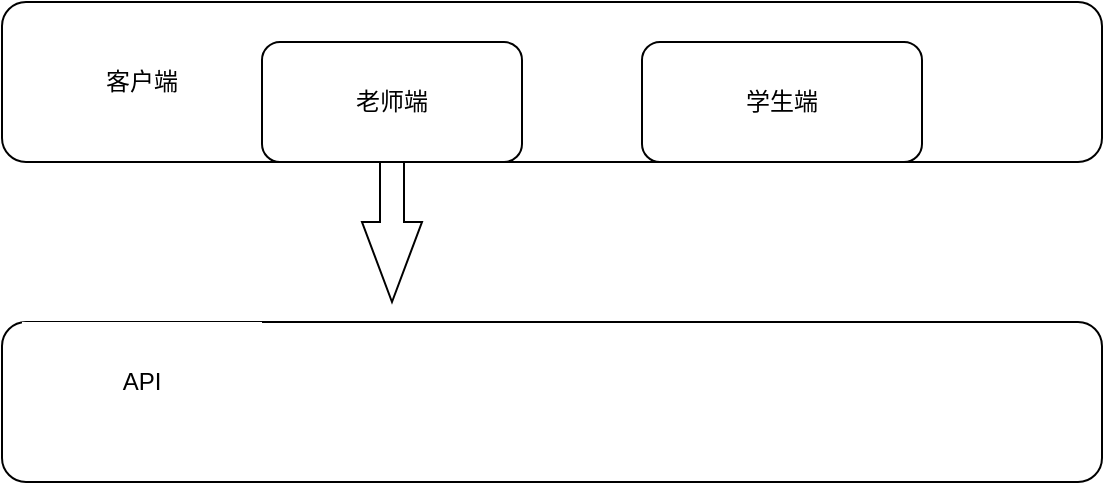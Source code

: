 <mxfile version="21.3.8" type="github">
  <diagram name="第 1 页" id="KlaEcMoT_6uGz8R-hTSm">
    <mxGraphModel dx="1194" dy="766" grid="1" gridSize="10" guides="1" tooltips="1" connect="1" arrows="1" fold="1" page="1" pageScale="1" pageWidth="827" pageHeight="1169" math="0" shadow="0">
      <root>
        <mxCell id="0" />
        <mxCell id="1" parent="0" />
        <mxCell id="tTuv5gBcjcctEC48tBbI-1" value="" style="rounded=1;whiteSpace=wrap;html=1;" vertex="1" parent="1">
          <mxGeometry x="200" y="310" width="550" height="80" as="geometry" />
        </mxCell>
        <mxCell id="tTuv5gBcjcctEC48tBbI-2" value="客户端" style="rounded=0;whiteSpace=wrap;html=1;strokeColor=none;" vertex="1" parent="1">
          <mxGeometry x="210" y="320" width="120" height="60" as="geometry" />
        </mxCell>
        <mxCell id="tTuv5gBcjcctEC48tBbI-5" value="老师端" style="rounded=1;whiteSpace=wrap;html=1;" vertex="1" parent="1">
          <mxGeometry x="330" y="330" width="130" height="60" as="geometry" />
        </mxCell>
        <mxCell id="tTuv5gBcjcctEC48tBbI-6" value="学生端" style="rounded=1;whiteSpace=wrap;html=1;" vertex="1" parent="1">
          <mxGeometry x="520" y="330" width="140" height="60" as="geometry" />
        </mxCell>
        <mxCell id="tTuv5gBcjcctEC48tBbI-7" value="" style="rounded=1;whiteSpace=wrap;html=1;" vertex="1" parent="1">
          <mxGeometry x="200" y="470" width="550" height="80" as="geometry" />
        </mxCell>
        <mxCell id="tTuv5gBcjcctEC48tBbI-8" value="API" style="rounded=0;whiteSpace=wrap;html=1;strokeColor=none;" vertex="1" parent="1">
          <mxGeometry x="210" y="470" width="120" height="60" as="geometry" />
        </mxCell>
        <mxCell id="tTuv5gBcjcctEC48tBbI-12" value="" style="html=1;shadow=0;dashed=0;align=center;verticalAlign=middle;shape=mxgraph.arrows2.arrow;dy=0.6;dx=40;direction=south;notch=0;" vertex="1" parent="1">
          <mxGeometry x="380" y="390" width="30" height="70" as="geometry" />
        </mxCell>
      </root>
    </mxGraphModel>
  </diagram>
</mxfile>
